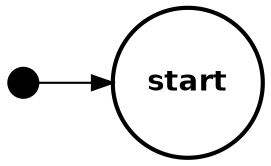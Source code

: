 #include "pp.h"

digraph state_machine {
	rankdir = LR;
	node [ shape = circle, style = bold, fontname = "Helvetica-Bold" ];
	initial [ shape = point, width=0.2 ];
	initial -> start;

#define COLOR(c) color=c,fontcolor=c
#define RED      COLOR(red)
#define BLUE     COLOR(blue)
#define GREEN    COLOR(green)
#define BLUE2    COLOR(dodgerblue)

#define STATE(name, attrs) name [ label = STRING(name), REMOVE_PARENS attrs ]
#include "config.h"

#define TRANSITION(initial, event, final, action, attrs) initial -> final [ label = IF_EMPTY(action, STRING(event), STRING(event / action)), fontname = "Helvetica", REMOVE_PARENS attrs ];
#include "config.h"
}


